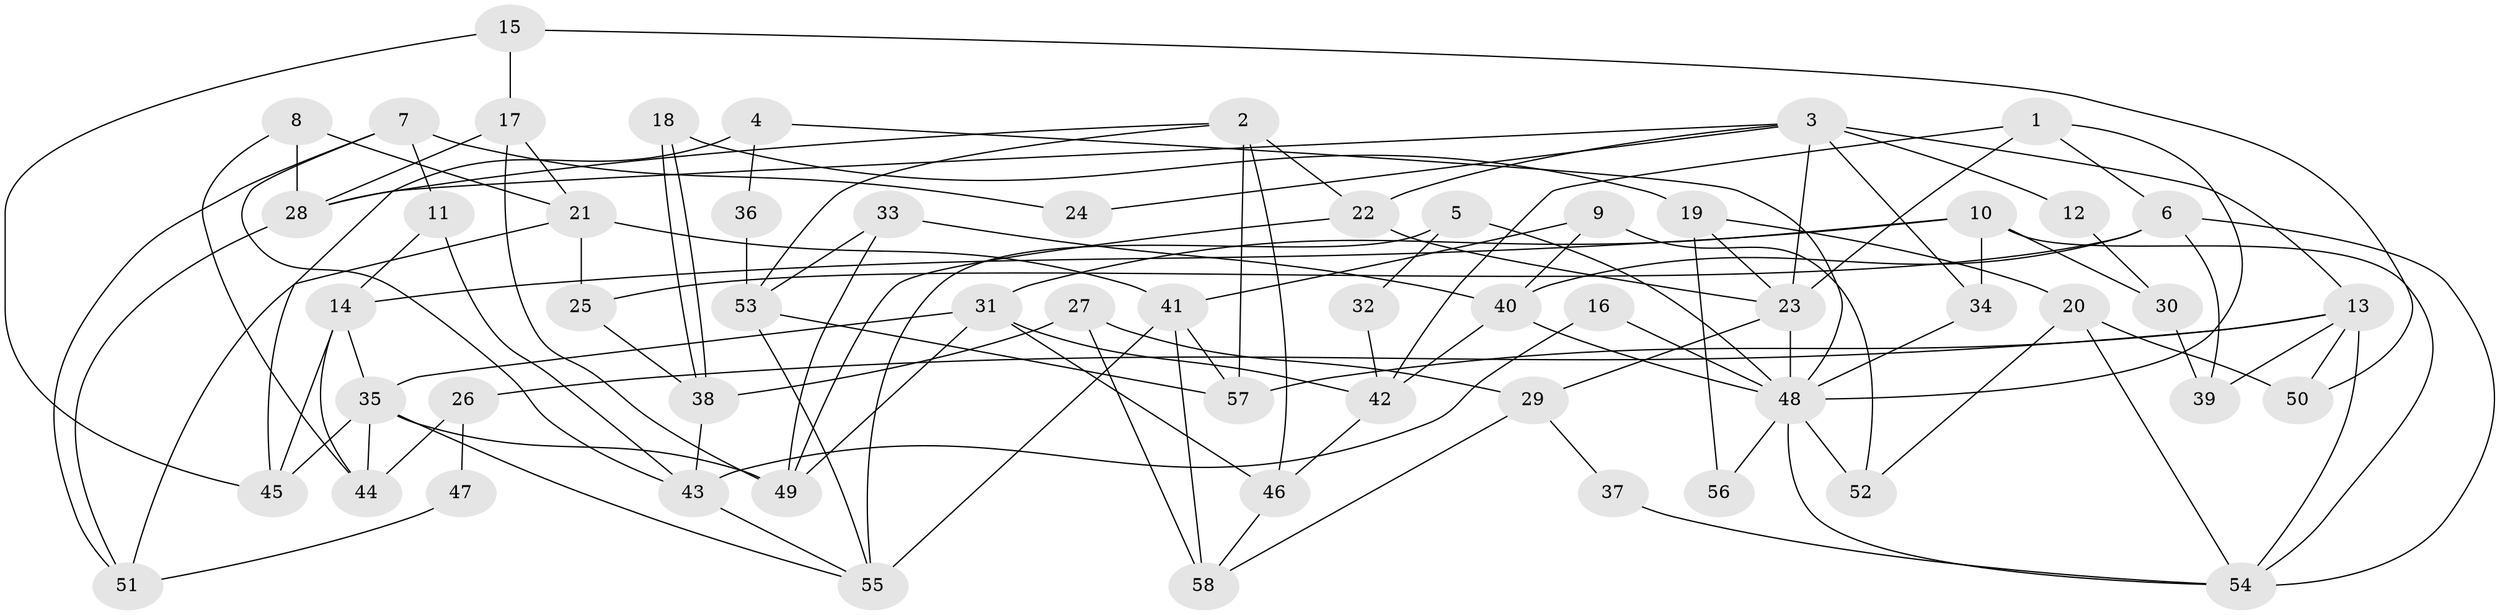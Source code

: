 // Generated by graph-tools (version 1.1) at 2025/15/03/09/25 04:15:05]
// undirected, 58 vertices, 116 edges
graph export_dot {
graph [start="1"]
  node [color=gray90,style=filled];
  1;
  2;
  3;
  4;
  5;
  6;
  7;
  8;
  9;
  10;
  11;
  12;
  13;
  14;
  15;
  16;
  17;
  18;
  19;
  20;
  21;
  22;
  23;
  24;
  25;
  26;
  27;
  28;
  29;
  30;
  31;
  32;
  33;
  34;
  35;
  36;
  37;
  38;
  39;
  40;
  41;
  42;
  43;
  44;
  45;
  46;
  47;
  48;
  49;
  50;
  51;
  52;
  53;
  54;
  55;
  56;
  57;
  58;
  1 -- 6;
  1 -- 42;
  1 -- 23;
  1 -- 48;
  2 -- 22;
  2 -- 28;
  2 -- 46;
  2 -- 53;
  2 -- 57;
  3 -- 34;
  3 -- 22;
  3 -- 12;
  3 -- 13;
  3 -- 23;
  3 -- 24;
  3 -- 28;
  4 -- 48;
  4 -- 45;
  4 -- 36;
  5 -- 55;
  5 -- 48;
  5 -- 32;
  6 -- 40;
  6 -- 54;
  6 -- 25;
  6 -- 39;
  7 -- 43;
  7 -- 51;
  7 -- 11;
  7 -- 24;
  8 -- 21;
  8 -- 44;
  8 -- 28;
  9 -- 52;
  9 -- 41;
  9 -- 40;
  10 -- 31;
  10 -- 54;
  10 -- 14;
  10 -- 30;
  10 -- 34;
  11 -- 43;
  11 -- 14;
  12 -- 30;
  13 -- 57;
  13 -- 26;
  13 -- 39;
  13 -- 50;
  13 -- 54;
  14 -- 35;
  14 -- 44;
  14 -- 45;
  15 -- 17;
  15 -- 45;
  15 -- 50;
  16 -- 48;
  16 -- 43;
  17 -- 28;
  17 -- 21;
  17 -- 49;
  18 -- 19;
  18 -- 38;
  18 -- 38;
  19 -- 20;
  19 -- 23;
  19 -- 56;
  20 -- 54;
  20 -- 50;
  20 -- 52;
  21 -- 25;
  21 -- 41;
  21 -- 51;
  22 -- 23;
  22 -- 49;
  23 -- 29;
  23 -- 48;
  25 -- 38;
  26 -- 44;
  26 -- 47;
  27 -- 58;
  27 -- 29;
  27 -- 38;
  28 -- 51;
  29 -- 58;
  29 -- 37;
  30 -- 39;
  31 -- 35;
  31 -- 46;
  31 -- 42;
  31 -- 49;
  32 -- 42;
  33 -- 40;
  33 -- 49;
  33 -- 53;
  34 -- 48;
  35 -- 49;
  35 -- 44;
  35 -- 45;
  35 -- 55;
  36 -- 53;
  37 -- 54;
  38 -- 43;
  40 -- 48;
  40 -- 42;
  41 -- 55;
  41 -- 57;
  41 -- 58;
  42 -- 46;
  43 -- 55;
  46 -- 58;
  47 -- 51;
  48 -- 52;
  48 -- 54;
  48 -- 56;
  53 -- 55;
  53 -- 57;
}
